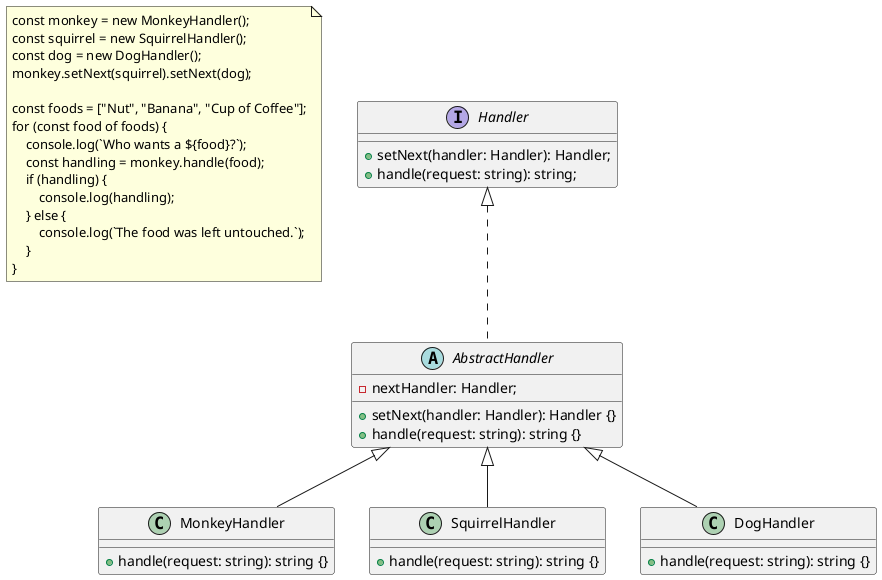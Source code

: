 @startuml
note as n1
const monkey = new MonkeyHandler();
const squirrel = new SquirrelHandler();
const dog = new DogHandler();
monkey.setNext(squirrel).setNext(dog);

const foods = ["Nut", "Banana", "Cup of Coffee"];
for (const food of foods) {
    console.log(`Who wants a ${food}?`);
    const handling = monkey.handle(food);
    if (handling) {
        console.log(handling);
    } else {
        console.log(`The food was left untouched.`);
    }
}
end note

interface Handler {
    + setNext(handler: Handler): Handler;
    + handle(request: string): string;
}

abstract class AbstractHandler implements Handler {
    - nextHandler: Handler;
    + setNext(handler: Handler): Handler {}
    + handle(request: string): string {}
}

class MonkeyHandler extends AbstractHandler {
    + handle(request: string): string {}
}

class SquirrelHandler extends AbstractHandler {
    + handle(request: string): string {}
}

class DogHandler extends AbstractHandler {
    + handle(request: string): string {}
}
@enduml